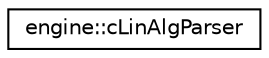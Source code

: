 digraph G
{
  edge [fontname="Helvetica",fontsize="10",labelfontname="Helvetica",labelfontsize="10"];
  node [fontname="Helvetica",fontsize="10",shape=record];
  rankdir="LR";
  Node1 [label="engine::cLinAlgParser",height=0.2,width=0.4,color="black", fillcolor="white", style="filled",URL="$classengine_1_1cLinAlgParser.html"];
}
